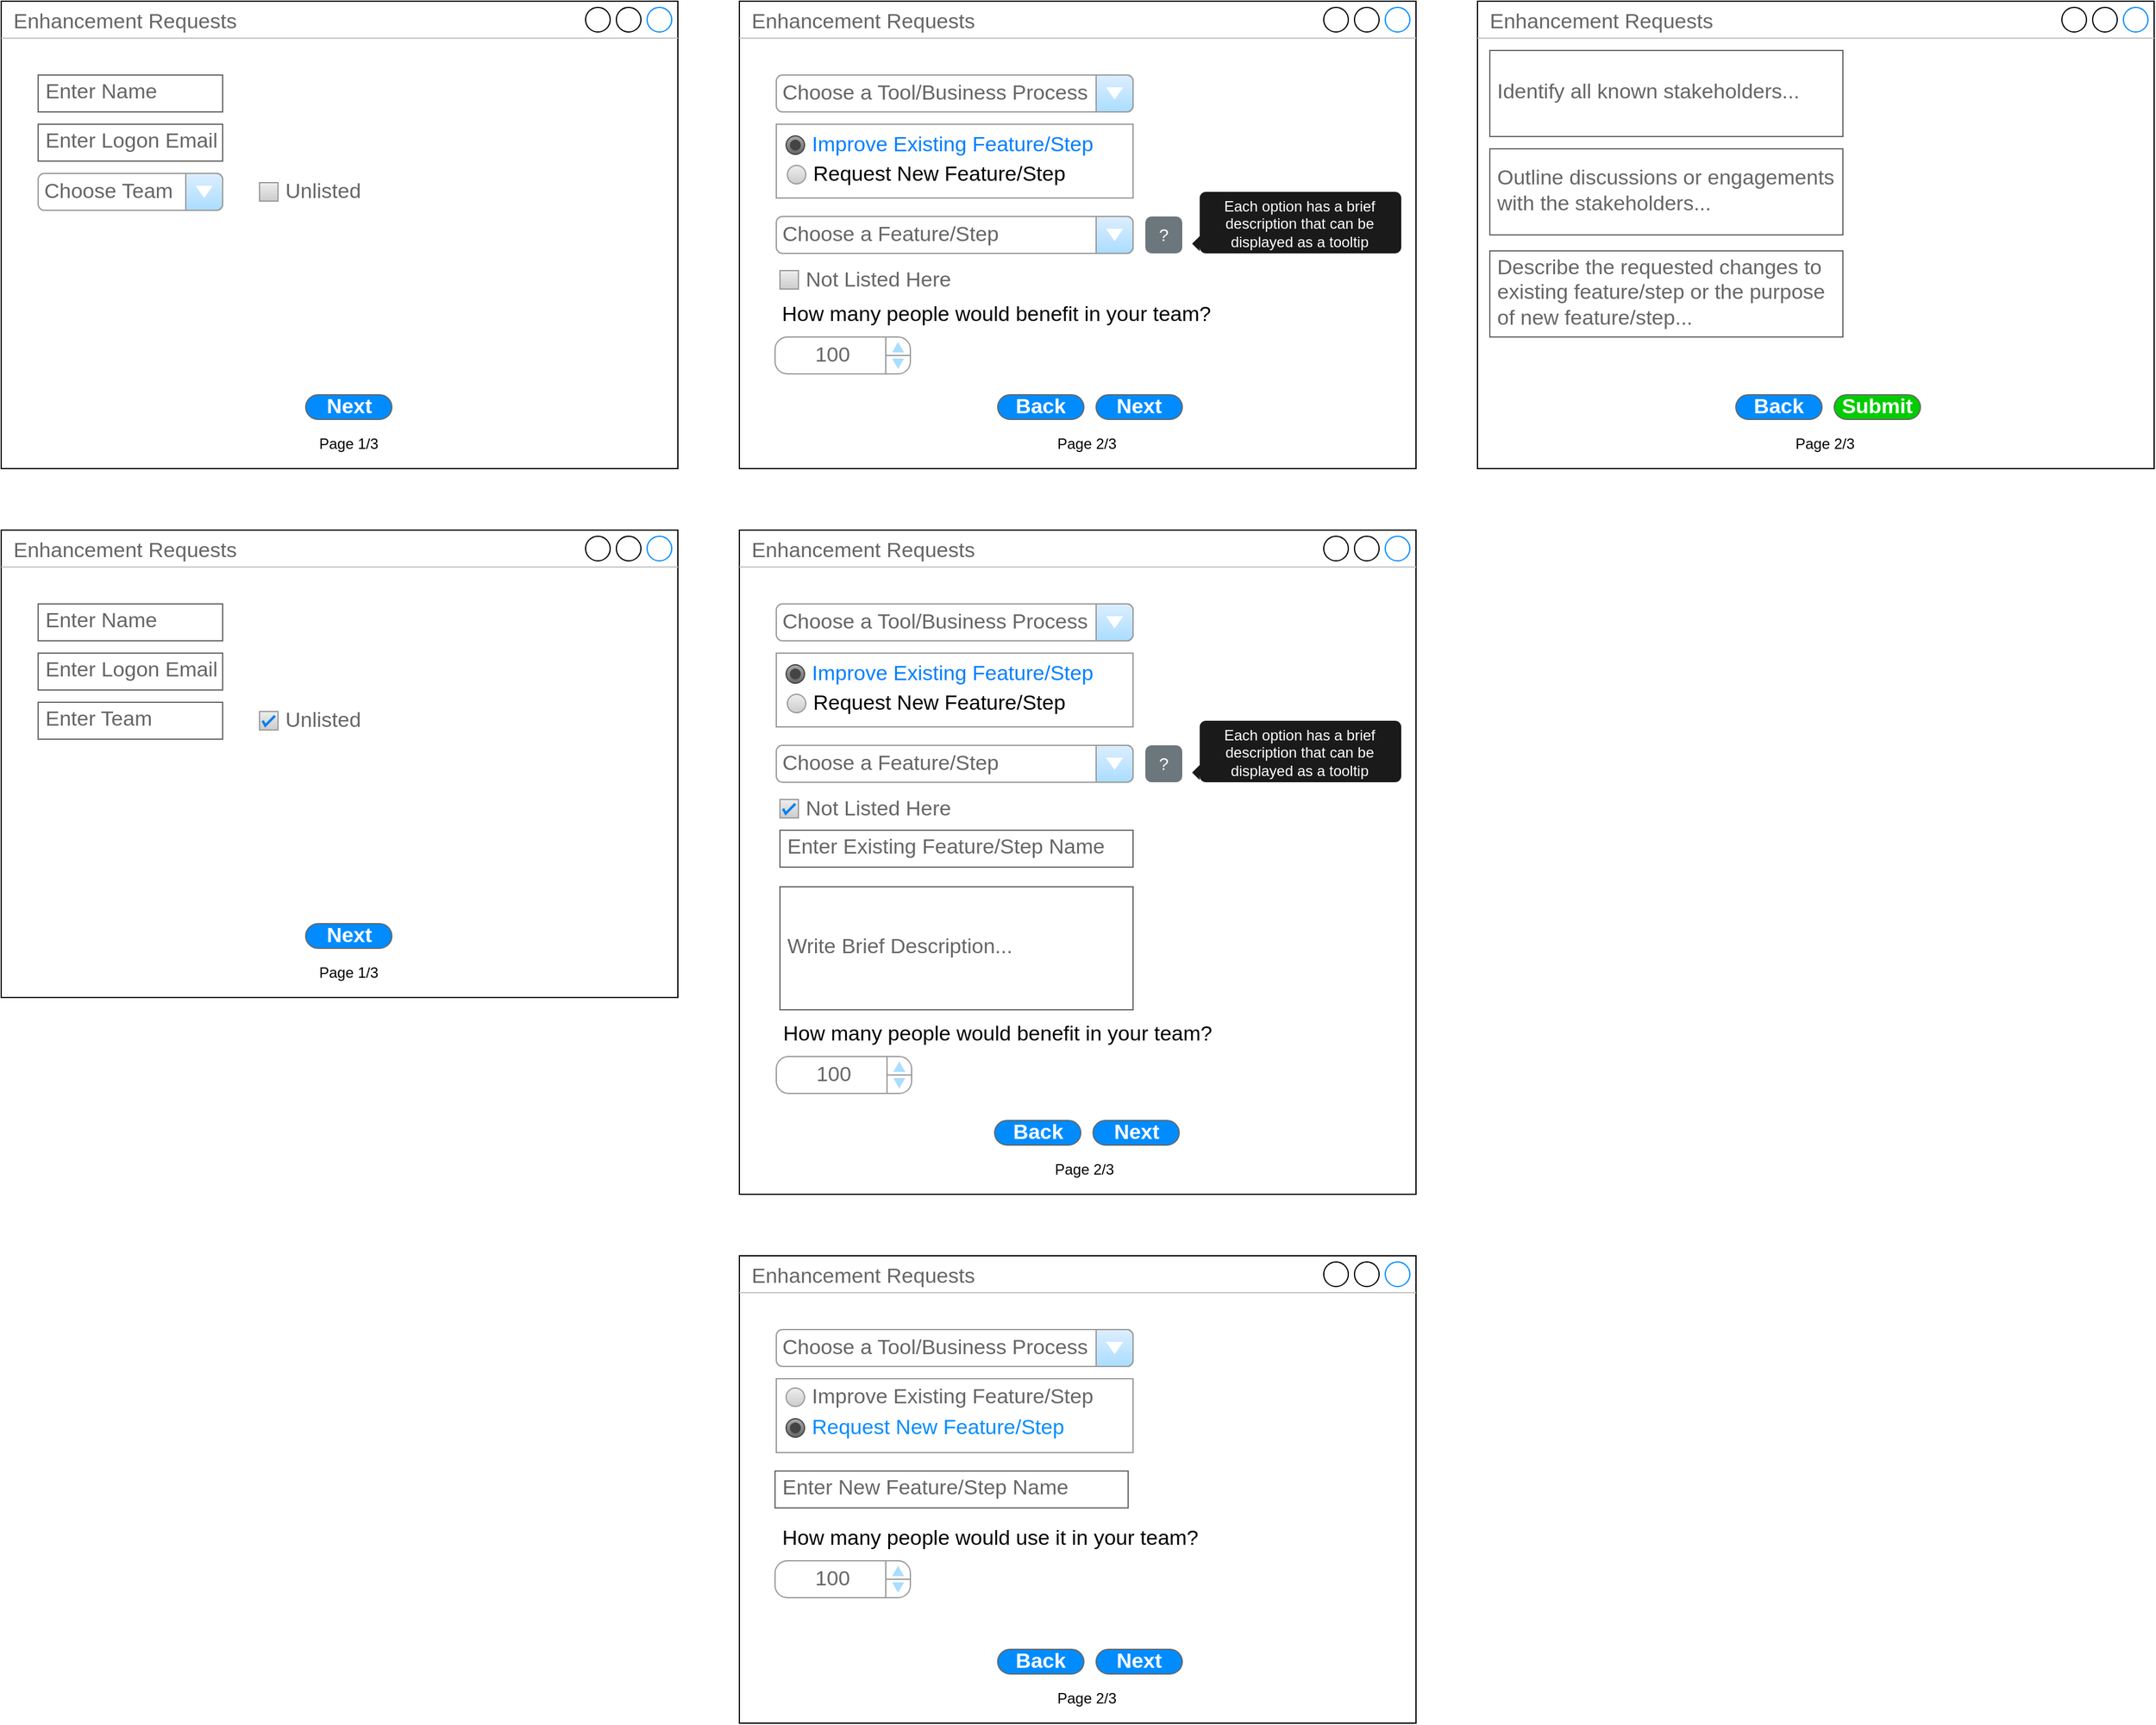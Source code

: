 <mxfile version="12.9.9" type="device"><diagram id="ZweLi3mcTQsGwQz9K1Ue" name="Page-1"><mxGraphModel dx="786" dy="580" grid="1" gridSize="10" guides="1" tooltips="1" connect="1" arrows="1" fold="1" page="1" pageScale="1" pageWidth="827" pageHeight="1169" math="0" shadow="0"><root><mxCell id="0"/><mxCell id="1" parent="0"/><mxCell id="7028aNzBeUS4dm5kokpr-4" value="Enhancement Requests" style="strokeWidth=1;shadow=0;dashed=0;align=center;html=1;shape=mxgraph.mockup.containers.window;align=left;verticalAlign=top;spacingLeft=8;strokeColor2=#008cff;strokeColor3=#c4c4c4;fontColor=#666666;mainText=;fontSize=17;labelBackgroundColor=none;" vertex="1" parent="1"><mxGeometry width="550" height="380" as="geometry"/></mxCell><mxCell id="7028aNzBeUS4dm5kokpr-5" value="Enter Name" style="strokeWidth=1;shadow=0;dashed=0;align=center;html=1;shape=mxgraph.mockup.text.textBox;fontColor=#666666;align=left;fontSize=17;spacingLeft=4;spacingTop=-3;strokeColor=#666666;mainText=" vertex="1" parent="1"><mxGeometry x="30" y="60" width="150" height="30" as="geometry"/></mxCell><mxCell id="7028aNzBeUS4dm5kokpr-6" value="Enter Logon Email" style="strokeWidth=1;shadow=0;dashed=0;align=center;html=1;shape=mxgraph.mockup.text.textBox;fontColor=#666666;align=left;fontSize=17;spacingLeft=4;spacingTop=-3;strokeColor=#666666;mainText=" vertex="1" parent="1"><mxGeometry x="30" y="100" width="150" height="30" as="geometry"/></mxCell><mxCell id="7028aNzBeUS4dm5kokpr-8" value="Choose Team" style="strokeWidth=1;shadow=0;dashed=0;align=center;html=1;shape=mxgraph.mockup.forms.comboBox;strokeColor=#999999;fillColor=#ddeeff;align=left;fillColor2=#aaddff;mainText=;fontColor=#666666;fontSize=17;spacingLeft=3;" vertex="1" parent="1"><mxGeometry x="30" y="140" width="150" height="30" as="geometry"/></mxCell><mxCell id="7028aNzBeUS4dm5kokpr-9" value="Unlisted" style="strokeWidth=1;shadow=0;dashed=0;align=center;html=1;shape=mxgraph.mockup.forms.rrect;rSize=0;fillColor=#eeeeee;strokeColor=#999999;gradientColor=#cccccc;align=left;spacingLeft=4;fontSize=17;fontColor=#666666;labelPosition=right;" vertex="1" parent="1"><mxGeometry x="210" y="147.5" width="15" height="15" as="geometry"/></mxCell><mxCell id="7028aNzBeUS4dm5kokpr-15" value="Enhancement Requests" style="strokeWidth=1;shadow=0;dashed=0;align=center;html=1;shape=mxgraph.mockup.containers.window;align=left;verticalAlign=top;spacingLeft=8;strokeColor2=#008cff;strokeColor3=#c4c4c4;fontColor=#666666;mainText=;fontSize=17;labelBackgroundColor=none;" vertex="1" parent="1"><mxGeometry y="430" width="550" height="380" as="geometry"/></mxCell><mxCell id="7028aNzBeUS4dm5kokpr-16" value="Enter Name" style="strokeWidth=1;shadow=0;dashed=0;align=center;html=1;shape=mxgraph.mockup.text.textBox;fontColor=#666666;align=left;fontSize=17;spacingLeft=4;spacingTop=-3;strokeColor=#666666;mainText=" vertex="1" parent="1"><mxGeometry x="30" y="490" width="150" height="30" as="geometry"/></mxCell><mxCell id="7028aNzBeUS4dm5kokpr-17" value="Enter Logon Email" style="strokeWidth=1;shadow=0;dashed=0;align=center;html=1;shape=mxgraph.mockup.text.textBox;fontColor=#666666;align=left;fontSize=17;spacingLeft=4;spacingTop=-3;strokeColor=#666666;mainText=" vertex="1" parent="1"><mxGeometry x="30" y="530" width="150" height="30" as="geometry"/></mxCell><mxCell id="7028aNzBeUS4dm5kokpr-19" value="Unlisted" style="strokeWidth=1;shadow=0;dashed=0;align=center;html=1;shape=mxgraph.mockup.forms.rrect;rSize=0;fillColor=#eeeeee;strokeColor=#999999;gradientColor=#cccccc;align=left;spacingLeft=4;fontSize=17;fontColor=#666666;labelPosition=right;" vertex="1" parent="1"><mxGeometry x="210" y="577.5" width="15" height="15" as="geometry"/></mxCell><mxCell id="7028aNzBeUS4dm5kokpr-23" value="" style="html=1;verticalLabelPosition=bottom;labelBackgroundColor=#ffffff;verticalAlign=top;shadow=0;dashed=0;strokeWidth=2;shape=mxgraph.ios7.misc.check;strokeColor=#0080f0;" vertex="1" parent="1"><mxGeometry x="212.5" y="581" width="10" height="8" as="geometry"/></mxCell><mxCell id="7028aNzBeUS4dm5kokpr-24" value="Page 1/3" style="text;html=1;strokeColor=none;fillColor=none;align=center;verticalAlign=middle;whiteSpace=wrap;rounded=0;" vertex="1" parent="1"><mxGeometry x="255" y="350" width="55" height="20" as="geometry"/></mxCell><mxCell id="7028aNzBeUS4dm5kokpr-25" value="Page 1/3" style="text;html=1;strokeColor=none;fillColor=none;align=center;verticalAlign=middle;whiteSpace=wrap;rounded=0;" vertex="1" parent="1"><mxGeometry x="255" y="780" width="55" height="20" as="geometry"/></mxCell><mxCell id="7028aNzBeUS4dm5kokpr-26" value="Enter Team" style="strokeWidth=1;shadow=0;dashed=0;align=center;html=1;shape=mxgraph.mockup.text.textBox;fontColor=#666666;align=left;fontSize=17;spacingLeft=4;spacingTop=-3;strokeColor=#666666;mainText=" vertex="1" parent="1"><mxGeometry x="30" y="570" width="150" height="30" as="geometry"/></mxCell><mxCell id="7028aNzBeUS4dm5kokpr-27" value="Next" style="strokeWidth=1;shadow=0;dashed=0;align=center;html=1;shape=mxgraph.mockup.buttons.button;strokeColor=#666666;fontColor=#ffffff;mainText=;buttonStyle=round;fontSize=17;fontStyle=1;fillColor=#008cff;whiteSpace=wrap;" vertex="1" parent="1"><mxGeometry x="247.5" y="750" width="70" height="20" as="geometry"/></mxCell><mxCell id="7028aNzBeUS4dm5kokpr-28" value="Next" style="strokeWidth=1;shadow=0;dashed=0;align=center;html=1;shape=mxgraph.mockup.buttons.button;strokeColor=#666666;fontColor=#ffffff;mainText=;buttonStyle=round;fontSize=17;fontStyle=1;fillColor=#008cff;whiteSpace=wrap;" vertex="1" parent="1"><mxGeometry x="247.5" y="320" width="70" height="20" as="geometry"/></mxCell><mxCell id="7028aNzBeUS4dm5kokpr-29" value="Enhancement Requests" style="strokeWidth=1;shadow=0;dashed=0;align=center;html=1;shape=mxgraph.mockup.containers.window;align=left;verticalAlign=top;spacingLeft=8;strokeColor2=#008cff;strokeColor3=#c4c4c4;fontColor=#666666;mainText=;fontSize=17;labelBackgroundColor=none;" vertex="1" parent="1"><mxGeometry x="600" y="1020" width="550" height="380" as="geometry"/></mxCell><mxCell id="7028aNzBeUS4dm5kokpr-32" value="Choose a Tool/Business Process" style="strokeWidth=1;shadow=0;dashed=0;align=center;html=1;shape=mxgraph.mockup.forms.comboBox;strokeColor=#999999;fillColor=#ddeeff;align=left;fillColor2=#aaddff;mainText=;fontColor=#666666;fontSize=17;spacingLeft=3;" vertex="1" parent="1"><mxGeometry x="630" y="1080" width="290" height="30" as="geometry"/></mxCell><mxCell id="7028aNzBeUS4dm5kokpr-34" value="Page 2/3" style="text;html=1;strokeColor=none;fillColor=none;align=center;verticalAlign=middle;whiteSpace=wrap;rounded=0;" vertex="1" parent="1"><mxGeometry x="855" y="1370" width="55" height="20" as="geometry"/></mxCell><mxCell id="7028aNzBeUS4dm5kokpr-35" value="Next" style="strokeWidth=1;shadow=0;dashed=0;align=center;html=1;shape=mxgraph.mockup.buttons.button;strokeColor=#666666;fontColor=#ffffff;mainText=;buttonStyle=round;fontSize=17;fontStyle=1;fillColor=#008cff;whiteSpace=wrap;" vertex="1" parent="1"><mxGeometry x="890" y="1340" width="70" height="20" as="geometry"/></mxCell><mxCell id="7028aNzBeUS4dm5kokpr-36" value="Back" style="strokeWidth=1;shadow=0;dashed=0;align=center;html=1;shape=mxgraph.mockup.buttons.button;strokeColor=#666666;fontColor=#ffffff;mainText=;buttonStyle=round;fontSize=17;fontStyle=1;fillColor=#008cff;whiteSpace=wrap;" vertex="1" parent="1"><mxGeometry x="810" y="1340" width="70" height="20" as="geometry"/></mxCell><mxCell id="7028aNzBeUS4dm5kokpr-41" value="" style="strokeWidth=1;shadow=0;dashed=0;align=center;html=1;shape=mxgraph.mockup.forms.rrect;rSize=0;strokeColor=#999999;fillColor=#ffffff;recursiveResize=0;" vertex="1" parent="1"><mxGeometry x="630" y="1120" width="290" height="60" as="geometry"/></mxCell><mxCell id="7028aNzBeUS4dm5kokpr-42" value="Improve Existing Feature/Step" style="shape=ellipse;rSize=0;fillColor=#eeeeee;strokeColor=#999999;gradientColor=#cccccc;html=1;align=left;spacingLeft=4;fontSize=17;fontColor=#666666;labelPosition=right;" vertex="1" parent="1"><mxGeometry x="638" y="1127.5" width="15" height="15" as="geometry"/></mxCell><mxCell id="7028aNzBeUS4dm5kokpr-44" value="Request New Feature/Step" style="shape=ellipse;rSize=0;fillColor=#aaaaaa;strokeColor=#444444;gradientColor=#666666;html=1;align=left;spacingLeft=4;fontSize=17;fontColor=#008cff;labelPosition=right;" vertex="1" parent="1"><mxGeometry x="638" y="1152.5" width="15" height="15" as="geometry"/></mxCell><mxCell id="7028aNzBeUS4dm5kokpr-45" value="" style="shape=ellipse;fillColor=#444444;strokeColor=none;html=1;" vertex="1" parent="7028aNzBeUS4dm5kokpr-44"><mxGeometry x="3" y="3" width="9" height="9" as="geometry"/></mxCell><mxCell id="7028aNzBeUS4dm5kokpr-49" value="&lt;table cellpadding=&quot;0&quot; cellspacing=&quot;0&quot; style=&quot;width:100%;height:100%;&quot;&gt;&lt;tr&gt;&lt;td style=&quot;width:85%&quot;&gt;100&lt;/td&gt;&lt;td style=&quot;width:15%&quot;&gt;&lt;/td&gt;&lt;/tr&gt;&lt;/table&gt;" style="strokeWidth=1;shadow=0;dashed=0;align=center;html=1;shape=mxgraph.mockup.forms.spinner;strokeColor=#999999;spinLayout=right;spinStyle=normal;adjStyle=triangle;fillColor=#aaddff;fontSize=17;fontColor=#666666;mainText=;html=1;overflow=fill;" vertex="1" parent="1"><mxGeometry x="629" y="1268" width="110" height="30" as="geometry"/></mxCell><mxCell id="7028aNzBeUS4dm5kokpr-50" value="How many people would use it in your team?" style="text;html=1;strokeColor=none;fillColor=none;align=center;verticalAlign=middle;whiteSpace=wrap;rounded=0;fontSize=17;" vertex="1" parent="1"><mxGeometry x="629" y="1240" width="350" height="20" as="geometry"/></mxCell><mxCell id="7028aNzBeUS4dm5kokpr-51" value="Enhancement Requests" style="strokeWidth=1;shadow=0;dashed=0;align=center;html=1;shape=mxgraph.mockup.containers.window;align=left;verticalAlign=top;spacingLeft=8;strokeColor2=#008cff;strokeColor3=#c4c4c4;fontColor=#666666;mainText=;fontSize=17;labelBackgroundColor=none;" vertex="1" parent="1"><mxGeometry x="600" width="550" height="380" as="geometry"/></mxCell><mxCell id="7028aNzBeUS4dm5kokpr-52" value="Choose a Tool/Business Process" style="strokeWidth=1;shadow=0;dashed=0;align=center;html=1;shape=mxgraph.mockup.forms.comboBox;strokeColor=#999999;fillColor=#ddeeff;align=left;fillColor2=#aaddff;mainText=;fontColor=#666666;fontSize=17;spacingLeft=3;" vertex="1" parent="1"><mxGeometry x="630" y="60" width="290" height="30" as="geometry"/></mxCell><mxCell id="7028aNzBeUS4dm5kokpr-53" value="Page 2/3" style="text;html=1;strokeColor=none;fillColor=none;align=center;verticalAlign=middle;whiteSpace=wrap;rounded=0;" vertex="1" parent="1"><mxGeometry x="855" y="350" width="55" height="20" as="geometry"/></mxCell><mxCell id="7028aNzBeUS4dm5kokpr-54" value="Next" style="strokeWidth=1;shadow=0;dashed=0;align=center;html=1;shape=mxgraph.mockup.buttons.button;strokeColor=#666666;fontColor=#ffffff;mainText=;buttonStyle=round;fontSize=17;fontStyle=1;fillColor=#008cff;whiteSpace=wrap;" vertex="1" parent="1"><mxGeometry x="890" y="320" width="70" height="20" as="geometry"/></mxCell><mxCell id="7028aNzBeUS4dm5kokpr-55" value="Back" style="strokeWidth=1;shadow=0;dashed=0;align=center;html=1;shape=mxgraph.mockup.buttons.button;strokeColor=#666666;fontColor=#ffffff;mainText=;buttonStyle=round;fontSize=17;fontStyle=1;fillColor=#008cff;whiteSpace=wrap;" vertex="1" parent="1"><mxGeometry x="810" y="320" width="70" height="20" as="geometry"/></mxCell><mxCell id="7028aNzBeUS4dm5kokpr-56" value="" style="strokeWidth=1;shadow=0;dashed=0;align=center;html=1;shape=mxgraph.mockup.forms.rrect;rSize=0;strokeColor=#999999;fillColor=#ffffff;recursiveResize=0;" vertex="1" parent="1"><mxGeometry x="630" y="100" width="290" height="60" as="geometry"/></mxCell><mxCell id="7028aNzBeUS4dm5kokpr-57" value="&lt;font color=&quot;#000000&quot;&gt;Request New Feature/Step&lt;/font&gt;" style="shape=ellipse;rSize=0;fillColor=#eeeeee;strokeColor=#999999;gradientColor=#cccccc;html=1;align=left;spacingLeft=4;fontSize=17;fontColor=#666666;labelPosition=right;" vertex="1" parent="1"><mxGeometry x="639" y="133.5" width="15" height="15" as="geometry"/></mxCell><mxCell id="7028aNzBeUS4dm5kokpr-60" value="&lt;table cellpadding=&quot;0&quot; cellspacing=&quot;0&quot; style=&quot;width:100%;height:100%;&quot;&gt;&lt;tr&gt;&lt;td style=&quot;width:85%&quot;&gt;100&lt;/td&gt;&lt;td style=&quot;width:15%&quot;&gt;&lt;/td&gt;&lt;/tr&gt;&lt;/table&gt;" style="strokeWidth=1;shadow=0;dashed=0;align=center;html=1;shape=mxgraph.mockup.forms.spinner;strokeColor=#999999;spinLayout=right;spinStyle=normal;adjStyle=triangle;fillColor=#aaddff;fontSize=17;fontColor=#666666;mainText=;html=1;overflow=fill;" vertex="1" parent="1"><mxGeometry x="629" y="273" width="110" height="30" as="geometry"/></mxCell><mxCell id="7028aNzBeUS4dm5kokpr-61" value="How many people would benefit in your team?" style="text;html=1;strokeColor=none;fillColor=none;align=center;verticalAlign=middle;whiteSpace=wrap;rounded=0;fontSize=17;" vertex="1" parent="1"><mxGeometry x="629" y="245" width="360" height="20" as="geometry"/></mxCell><mxCell id="7028aNzBeUS4dm5kokpr-62" value="&lt;font color=&quot;#007fff&quot;&gt;Improve Existing Feature/Step&lt;/font&gt;" style="shape=ellipse;rSize=0;fillColor=#aaaaaa;strokeColor=#444444;gradientColor=#666666;html=1;align=left;spacingLeft=4;fontSize=17;fontColor=#008cff;labelPosition=right;" vertex="1" parent="1"><mxGeometry x="638" y="109.5" width="15" height="15" as="geometry"/></mxCell><mxCell id="7028aNzBeUS4dm5kokpr-63" value="" style="shape=ellipse;fillColor=#444444;strokeColor=none;html=1;" vertex="1" parent="7028aNzBeUS4dm5kokpr-62"><mxGeometry x="3" y="3" width="9" height="9" as="geometry"/></mxCell><mxCell id="7028aNzBeUS4dm5kokpr-64" value="Choose a Feature/Step" style="strokeWidth=1;shadow=0;dashed=0;align=center;html=1;shape=mxgraph.mockup.forms.comboBox;strokeColor=#999999;fillColor=#ddeeff;align=left;fillColor2=#aaddff;mainText=;fontColor=#666666;fontSize=17;spacingLeft=3;" vertex="1" parent="1"><mxGeometry x="630" y="175" width="290" height="30" as="geometry"/></mxCell><mxCell id="7028aNzBeUS4dm5kokpr-65" value="Each option has a brief description that can be displayed as a tooltip" style="html=1;shadow=0;dashed=0;shape=mxgraph.bootstrap.popover;fillColor=#1A1A1A;strokeColor=none;dx=42.12;dy=6.18;rSize=5;whiteSpace=wrap;verticalAlign=top;spacing=10;fontSize=12;spacingLeft=0;align=center;spacingTop=-10;fontColor=#FFFFFF;direction=south;spacingLeft=5;" vertex="1" parent="1"><mxGeometry x="968" y="155" width="170" height="50" as="geometry"/></mxCell><mxCell id="7028aNzBeUS4dm5kokpr-66" value="?" style="html=1;shadow=0;dashed=0;shape=mxgraph.bootstrap.rrect;rSize=5;fillColor=#6C767D;strokeColor=none;perimeter=none;whiteSpace=wrap;resizeWidth=1;align=center;spacing=5;fontColor=#FFFFFF;fontSize=14;" vertex="1" parent="1"><mxGeometry x="930" y="175" width="30" height="30" as="geometry"/></mxCell><mxCell id="7028aNzBeUS4dm5kokpr-67" value="Not Listed Here" style="strokeWidth=1;shadow=0;dashed=0;align=center;html=1;shape=mxgraph.mockup.forms.rrect;rSize=0;fillColor=#eeeeee;strokeColor=#999999;gradientColor=#cccccc;align=left;spacingLeft=4;fontSize=17;fontColor=#666666;labelPosition=right;" vertex="1" parent="1"><mxGeometry x="633" y="219" width="15" height="15" as="geometry"/></mxCell><mxCell id="7028aNzBeUS4dm5kokpr-68" value="Enhancement Requests" style="strokeWidth=1;shadow=0;dashed=0;align=center;html=1;shape=mxgraph.mockup.containers.window;align=left;verticalAlign=top;spacingLeft=8;strokeColor2=#008cff;strokeColor3=#c4c4c4;fontColor=#666666;mainText=;fontSize=17;labelBackgroundColor=none;" vertex="1" parent="1"><mxGeometry x="600" y="430" width="550" height="540" as="geometry"/></mxCell><mxCell id="7028aNzBeUS4dm5kokpr-69" value="Choose a Tool/Business Process" style="strokeWidth=1;shadow=0;dashed=0;align=center;html=1;shape=mxgraph.mockup.forms.comboBox;strokeColor=#999999;fillColor=#ddeeff;align=left;fillColor2=#aaddff;mainText=;fontColor=#666666;fontSize=17;spacingLeft=3;" vertex="1" parent="1"><mxGeometry x="630" y="490" width="290" height="30" as="geometry"/></mxCell><mxCell id="7028aNzBeUS4dm5kokpr-70" value="Page 2/3" style="text;html=1;strokeColor=none;fillColor=none;align=center;verticalAlign=middle;whiteSpace=wrap;rounded=0;" vertex="1" parent="1"><mxGeometry x="852.5" y="940" width="55" height="20" as="geometry"/></mxCell><mxCell id="7028aNzBeUS4dm5kokpr-71" value="Next" style="strokeWidth=1;shadow=0;dashed=0;align=center;html=1;shape=mxgraph.mockup.buttons.button;strokeColor=#666666;fontColor=#ffffff;mainText=;buttonStyle=round;fontSize=17;fontStyle=1;fillColor=#008cff;whiteSpace=wrap;" vertex="1" parent="1"><mxGeometry x="887.5" y="910" width="70" height="20" as="geometry"/></mxCell><mxCell id="7028aNzBeUS4dm5kokpr-72" value="Back" style="strokeWidth=1;shadow=0;dashed=0;align=center;html=1;shape=mxgraph.mockup.buttons.button;strokeColor=#666666;fontColor=#ffffff;mainText=;buttonStyle=round;fontSize=17;fontStyle=1;fillColor=#008cff;whiteSpace=wrap;" vertex="1" parent="1"><mxGeometry x="807.5" y="910" width="70" height="20" as="geometry"/></mxCell><mxCell id="7028aNzBeUS4dm5kokpr-73" value="" style="strokeWidth=1;shadow=0;dashed=0;align=center;html=1;shape=mxgraph.mockup.forms.rrect;rSize=0;strokeColor=#999999;fillColor=#ffffff;recursiveResize=0;" vertex="1" parent="1"><mxGeometry x="630" y="530" width="290" height="60" as="geometry"/></mxCell><mxCell id="7028aNzBeUS4dm5kokpr-74" value="&lt;font color=&quot;#000000&quot;&gt;Request New Feature/Step&lt;/font&gt;" style="shape=ellipse;rSize=0;fillColor=#eeeeee;strokeColor=#999999;gradientColor=#cccccc;html=1;align=left;spacingLeft=4;fontSize=17;fontColor=#666666;labelPosition=right;" vertex="1" parent="1"><mxGeometry x="639" y="563.5" width="15" height="15" as="geometry"/></mxCell><mxCell id="7028aNzBeUS4dm5kokpr-75" value="&lt;table cellpadding=&quot;0&quot; cellspacing=&quot;0&quot; style=&quot;width:100%;height:100%;&quot;&gt;&lt;tr&gt;&lt;td style=&quot;width:85%&quot;&gt;100&lt;/td&gt;&lt;td style=&quot;width:15%&quot;&gt;&lt;/td&gt;&lt;/tr&gt;&lt;/table&gt;" style="strokeWidth=1;shadow=0;dashed=0;align=center;html=1;shape=mxgraph.mockup.forms.spinner;strokeColor=#999999;spinLayout=right;spinStyle=normal;adjStyle=triangle;fillColor=#aaddff;fontSize=17;fontColor=#666666;mainText=;html=1;overflow=fill;" vertex="1" parent="1"><mxGeometry x="630" y="858" width="110" height="30" as="geometry"/></mxCell><mxCell id="7028aNzBeUS4dm5kokpr-76" value="How many people would benefit in your team?" style="text;html=1;strokeColor=none;fillColor=none;align=center;verticalAlign=middle;whiteSpace=wrap;rounded=0;fontSize=17;" vertex="1" parent="1"><mxGeometry x="630" y="830" width="360" height="20" as="geometry"/></mxCell><mxCell id="7028aNzBeUS4dm5kokpr-77" value="&lt;font color=&quot;#007fff&quot;&gt;Improve Existing Feature/Step&lt;/font&gt;" style="shape=ellipse;rSize=0;fillColor=#aaaaaa;strokeColor=#444444;gradientColor=#666666;html=1;align=left;spacingLeft=4;fontSize=17;fontColor=#008cff;labelPosition=right;" vertex="1" parent="1"><mxGeometry x="638" y="539.5" width="15" height="15" as="geometry"/></mxCell><mxCell id="7028aNzBeUS4dm5kokpr-78" value="" style="shape=ellipse;fillColor=#444444;strokeColor=none;html=1;" vertex="1" parent="7028aNzBeUS4dm5kokpr-77"><mxGeometry x="3" y="3" width="9" height="9" as="geometry"/></mxCell><mxCell id="7028aNzBeUS4dm5kokpr-79" value="Choose a Feature/Step" style="strokeWidth=1;shadow=0;dashed=0;align=center;html=1;shape=mxgraph.mockup.forms.comboBox;strokeColor=#999999;fillColor=#ddeeff;align=left;fillColor2=#aaddff;mainText=;fontColor=#666666;fontSize=17;spacingLeft=3;" vertex="1" parent="1"><mxGeometry x="630" y="605" width="290" height="30" as="geometry"/></mxCell><mxCell id="7028aNzBeUS4dm5kokpr-80" value="Each option has a brief description that can be displayed as a tooltip" style="html=1;shadow=0;dashed=0;shape=mxgraph.bootstrap.popover;fillColor=#1A1A1A;strokeColor=none;dx=42.12;dy=6.18;rSize=5;whiteSpace=wrap;verticalAlign=top;spacing=10;fontSize=12;spacingLeft=0;align=center;spacingTop=-10;fontColor=#FFFFFF;direction=south;spacingLeft=5;" vertex="1" parent="1"><mxGeometry x="968" y="585" width="170" height="50" as="geometry"/></mxCell><mxCell id="7028aNzBeUS4dm5kokpr-81" value="?" style="html=1;shadow=0;dashed=0;shape=mxgraph.bootstrap.rrect;rSize=5;fillColor=#6C767D;strokeColor=none;perimeter=none;whiteSpace=wrap;resizeWidth=1;align=center;spacing=5;fontColor=#FFFFFF;fontSize=14;" vertex="1" parent="1"><mxGeometry x="930" y="605" width="30" height="30" as="geometry"/></mxCell><mxCell id="7028aNzBeUS4dm5kokpr-82" value="Not Listed Here" style="strokeWidth=1;shadow=0;dashed=0;align=center;html=1;shape=mxgraph.mockup.forms.rrect;rSize=0;fillColor=#eeeeee;strokeColor=#999999;gradientColor=#cccccc;align=left;spacingLeft=4;fontSize=17;fontColor=#666666;labelPosition=right;" vertex="1" parent="1"><mxGeometry x="633" y="649" width="15" height="15" as="geometry"/></mxCell><mxCell id="7028aNzBeUS4dm5kokpr-83" value="" style="html=1;verticalLabelPosition=bottom;labelBackgroundColor=#ffffff;verticalAlign=top;shadow=0;dashed=0;strokeWidth=2;shape=mxgraph.ios7.misc.check;strokeColor=#0080f0;" vertex="1" parent="1"><mxGeometry x="635.5" y="652.5" width="10" height="8" as="geometry"/></mxCell><mxCell id="7028aNzBeUS4dm5kokpr-84" value="Enter Existing Feature/Step Name" style="strokeWidth=1;shadow=0;dashed=0;align=center;html=1;shape=mxgraph.mockup.text.textBox;fontColor=#666666;align=left;fontSize=17;spacingLeft=4;spacingTop=-3;strokeColor=#666666;mainText=" vertex="1" parent="1"><mxGeometry x="633" y="674" width="287" height="30" as="geometry"/></mxCell><mxCell id="7028aNzBeUS4dm5kokpr-85" value="Write Brief Description..." style="strokeWidth=1;shadow=0;dashed=0;align=center;html=1;shape=mxgraph.mockup.text.textBox;fontColor=#666666;align=left;fontSize=17;spacingLeft=4;spacingTop=-3;strokeColor=#666666;mainText=" vertex="1" parent="1"><mxGeometry x="633" y="720" width="287" height="100" as="geometry"/></mxCell><mxCell id="7028aNzBeUS4dm5kokpr-86" value="Enter New Feature/Step Name" style="strokeWidth=1;shadow=0;dashed=0;align=center;html=1;shape=mxgraph.mockup.text.textBox;fontColor=#666666;align=left;fontSize=17;spacingLeft=4;spacingTop=-3;strokeColor=#666666;mainText=" vertex="1" parent="1"><mxGeometry x="629" y="1195" width="287" height="30" as="geometry"/></mxCell><mxCell id="7028aNzBeUS4dm5kokpr-87" value="Enhancement Requests" style="strokeWidth=1;shadow=0;dashed=0;align=center;html=1;shape=mxgraph.mockup.containers.window;align=left;verticalAlign=top;spacingLeft=8;strokeColor2=#008cff;strokeColor3=#c4c4c4;fontColor=#666666;mainText=;fontSize=17;labelBackgroundColor=none;" vertex="1" parent="1"><mxGeometry x="1200" width="550" height="380" as="geometry"/></mxCell><mxCell id="7028aNzBeUS4dm5kokpr-92" value="Page 2/3" style="text;html=1;strokeColor=none;fillColor=none;align=center;verticalAlign=middle;whiteSpace=wrap;rounded=0;" vertex="1" parent="1"><mxGeometry x="1455" y="350" width="55" height="20" as="geometry"/></mxCell><mxCell id="7028aNzBeUS4dm5kokpr-94" value="Submit" style="strokeWidth=1;shadow=0;dashed=0;align=center;html=1;shape=mxgraph.mockup.buttons.button;strokeColor=#666666;fontColor=#ffffff;mainText=;buttonStyle=round;fontSize=17;fontStyle=1;fillColor=#00CC00;whiteSpace=wrap;" vertex="1" parent="1"><mxGeometry x="1490" y="320" width="70" height="20" as="geometry"/></mxCell><mxCell id="7028aNzBeUS4dm5kokpr-95" value="Back" style="strokeWidth=1;shadow=0;dashed=0;align=center;html=1;shape=mxgraph.mockup.buttons.button;strokeColor=#666666;fontColor=#ffffff;mainText=;buttonStyle=round;fontSize=17;fontStyle=1;fillColor=#008cff;whiteSpace=wrap;" vertex="1" parent="1"><mxGeometry x="1410" y="320" width="70" height="20" as="geometry"/></mxCell><mxCell id="7028aNzBeUS4dm5kokpr-96" value="Identify all known stakeholders..." style="strokeWidth=1;shadow=0;dashed=0;align=center;html=1;shape=mxgraph.mockup.text.textBox;fontColor=#666666;align=left;fontSize=17;spacingLeft=4;spacingTop=-3;strokeColor=#666666;mainText=" vertex="1" parent="1"><mxGeometry x="1210" y="40" width="287" height="70" as="geometry"/></mxCell><mxCell id="7028aNzBeUS4dm5kokpr-97" value="Outline discussions or engagements&lt;br&gt;with the stakeholders..." style="strokeWidth=1;shadow=0;dashed=0;align=center;html=1;shape=mxgraph.mockup.text.textBox;fontColor=#666666;align=left;fontSize=17;spacingLeft=4;spacingTop=-3;strokeColor=#666666;mainText=" vertex="1" parent="1"><mxGeometry x="1210" y="120" width="287" height="70" as="geometry"/></mxCell><mxCell id="7028aNzBeUS4dm5kokpr-99" value="Describe the requested changes to&lt;br&gt;existing feature/step or the purpose&lt;br&gt;of new feature/step..." style="strokeWidth=1;shadow=0;dashed=0;align=center;html=1;shape=mxgraph.mockup.text.textBox;fontColor=#666666;align=left;fontSize=17;spacingLeft=4;spacingTop=-3;strokeColor=#666666;mainText=" vertex="1" parent="1"><mxGeometry x="1210" y="203" width="287" height="70" as="geometry"/></mxCell></root></mxGraphModel></diagram></mxfile>